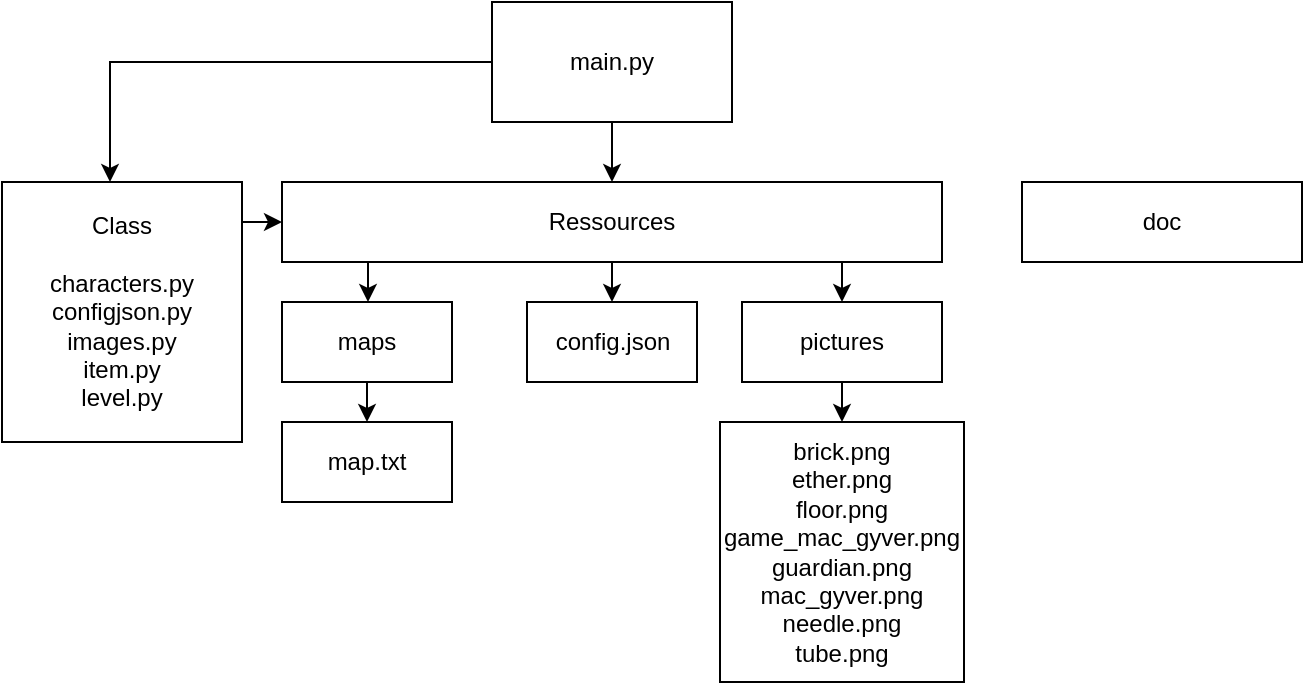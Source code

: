 <mxfile version="12.1.8" type="device" pages="1"><diagram id="mJLwv81wWiX6TXalrfOe" name="Page-1"><mxGraphModel dx="1082" dy="595" grid="1" gridSize="10" guides="1" tooltips="1" connect="1" arrows="1" fold="1" page="1" pageScale="1" pageWidth="827" pageHeight="1169" math="0" shadow="0"><root><mxCell id="0"/><mxCell id="1" parent="0"/><mxCell id="qQtQ3ECmQ3u-vovMpMk5-12" style="edgeStyle=orthogonalEdgeStyle;rounded=0;orthogonalLoop=1;jettySize=auto;html=1;exitX=0.5;exitY=1;exitDx=0;exitDy=0;" edge="1" parent="1" source="qQtQ3ECmQ3u-vovMpMk5-1" target="qQtQ3ECmQ3u-vovMpMk5-3"><mxGeometry relative="1" as="geometry"/></mxCell><mxCell id="qQtQ3ECmQ3u-vovMpMk5-13" style="edgeStyle=orthogonalEdgeStyle;rounded=0;orthogonalLoop=1;jettySize=auto;html=1;entryX=0.45;entryY=0;entryDx=0;entryDy=0;entryPerimeter=0;" edge="1" parent="1" source="qQtQ3ECmQ3u-vovMpMk5-1" target="qQtQ3ECmQ3u-vovMpMk5-2"><mxGeometry relative="1" as="geometry"/></mxCell><mxCell id="qQtQ3ECmQ3u-vovMpMk5-1" value="main.py" style="rounded=0;whiteSpace=wrap;html=1;" vertex="1" parent="1"><mxGeometry x="325" y="80" width="120" height="60" as="geometry"/></mxCell><mxCell id="qQtQ3ECmQ3u-vovMpMk5-21" style="edgeStyle=orthogonalEdgeStyle;rounded=0;orthogonalLoop=1;jettySize=auto;html=1;exitX=1;exitY=0.25;exitDx=0;exitDy=0;entryX=0;entryY=0.5;entryDx=0;entryDy=0;" edge="1" parent="1" source="qQtQ3ECmQ3u-vovMpMk5-2" target="qQtQ3ECmQ3u-vovMpMk5-3"><mxGeometry relative="1" as="geometry"><Array as="points"><mxPoint x="200" y="190"/></Array></mxGeometry></mxCell><mxCell id="qQtQ3ECmQ3u-vovMpMk5-2" value="Class&lt;br&gt;&lt;br&gt;characters.py&lt;br&gt;configjson.py&lt;br&gt;images.py&lt;br&gt;item.py&lt;br&gt;level.py" style="rounded=0;whiteSpace=wrap;html=1;" vertex="1" parent="1"><mxGeometry x="80" y="170" width="120" height="130" as="geometry"/></mxCell><mxCell id="qQtQ3ECmQ3u-vovMpMk5-15" style="edgeStyle=orthogonalEdgeStyle;rounded=0;orthogonalLoop=1;jettySize=auto;html=1;exitX=0.75;exitY=1;exitDx=0;exitDy=0;entryX=0.5;entryY=0;entryDx=0;entryDy=0;" edge="1" parent="1" source="qQtQ3ECmQ3u-vovMpMk5-3" target="qQtQ3ECmQ3u-vovMpMk5-5"><mxGeometry relative="1" as="geometry"/></mxCell><mxCell id="qQtQ3ECmQ3u-vovMpMk5-17" value="" style="edgeStyle=orthogonalEdgeStyle;rounded=0;orthogonalLoop=1;jettySize=auto;html=1;" edge="1" parent="1" source="qQtQ3ECmQ3u-vovMpMk5-3"><mxGeometry relative="1" as="geometry"><mxPoint x="385" y="230" as="targetPoint"/></mxGeometry></mxCell><mxCell id="qQtQ3ECmQ3u-vovMpMk5-18" style="edgeStyle=orthogonalEdgeStyle;rounded=0;orthogonalLoop=1;jettySize=auto;html=1;exitX=0.25;exitY=1;exitDx=0;exitDy=0;" edge="1" parent="1" source="qQtQ3ECmQ3u-vovMpMk5-3" target="qQtQ3ECmQ3u-vovMpMk5-4"><mxGeometry relative="1" as="geometry"><Array as="points"><mxPoint x="263" y="220"/><mxPoint x="263" y="220"/></Array></mxGeometry></mxCell><mxCell id="qQtQ3ECmQ3u-vovMpMk5-3" value="Ressources" style="rounded=0;whiteSpace=wrap;html=1;" vertex="1" parent="1"><mxGeometry x="220" y="170" width="330" height="40" as="geometry"/></mxCell><mxCell id="qQtQ3ECmQ3u-vovMpMk5-19" style="edgeStyle=orthogonalEdgeStyle;rounded=0;orthogonalLoop=1;jettySize=auto;html=1;exitX=0.5;exitY=1;exitDx=0;exitDy=0;entryX=0.5;entryY=0;entryDx=0;entryDy=0;" edge="1" parent="1" source="qQtQ3ECmQ3u-vovMpMk5-4" target="qQtQ3ECmQ3u-vovMpMk5-7"><mxGeometry relative="1" as="geometry"/></mxCell><mxCell id="qQtQ3ECmQ3u-vovMpMk5-4" value="maps" style="rounded=0;whiteSpace=wrap;html=1;" vertex="1" parent="1"><mxGeometry x="220" y="230" width="85" height="40" as="geometry"/></mxCell><mxCell id="qQtQ3ECmQ3u-vovMpMk5-20" style="edgeStyle=orthogonalEdgeStyle;rounded=0;orthogonalLoop=1;jettySize=auto;html=1;exitX=0.5;exitY=1;exitDx=0;exitDy=0;entryX=0.5;entryY=0;entryDx=0;entryDy=0;" edge="1" parent="1" source="qQtQ3ECmQ3u-vovMpMk5-5" target="qQtQ3ECmQ3u-vovMpMk5-8"><mxGeometry relative="1" as="geometry"/></mxCell><mxCell id="qQtQ3ECmQ3u-vovMpMk5-5" value="pictures" style="rounded=0;whiteSpace=wrap;html=1;" vertex="1" parent="1"><mxGeometry x="450" y="230" width="100" height="40" as="geometry"/></mxCell><mxCell id="qQtQ3ECmQ3u-vovMpMk5-6" value="config.json" style="rounded=0;whiteSpace=wrap;html=1;" vertex="1" parent="1"><mxGeometry x="342.5" y="230" width="85" height="40" as="geometry"/></mxCell><mxCell id="qQtQ3ECmQ3u-vovMpMk5-7" value="map.txt" style="rounded=0;whiteSpace=wrap;html=1;" vertex="1" parent="1"><mxGeometry x="220" y="290" width="85" height="40" as="geometry"/></mxCell><mxCell id="qQtQ3ECmQ3u-vovMpMk5-8" value="brick.png&lt;br&gt;ether.png&lt;br&gt;floor.png&lt;br&gt;game_mac_gyver.png&lt;br&gt;guardian.png&lt;br&gt;mac_gyver.png&lt;br&gt;needle.png&lt;br&gt;tube.png" style="rounded=0;whiteSpace=wrap;html=1;" vertex="1" parent="1"><mxGeometry x="439" y="290" width="122" height="130" as="geometry"/></mxCell><mxCell id="qQtQ3ECmQ3u-vovMpMk5-11" value="doc" style="rounded=0;whiteSpace=wrap;html=1;" vertex="1" parent="1"><mxGeometry x="590" y="170" width="140" height="40" as="geometry"/></mxCell></root></mxGraphModel></diagram></mxfile>